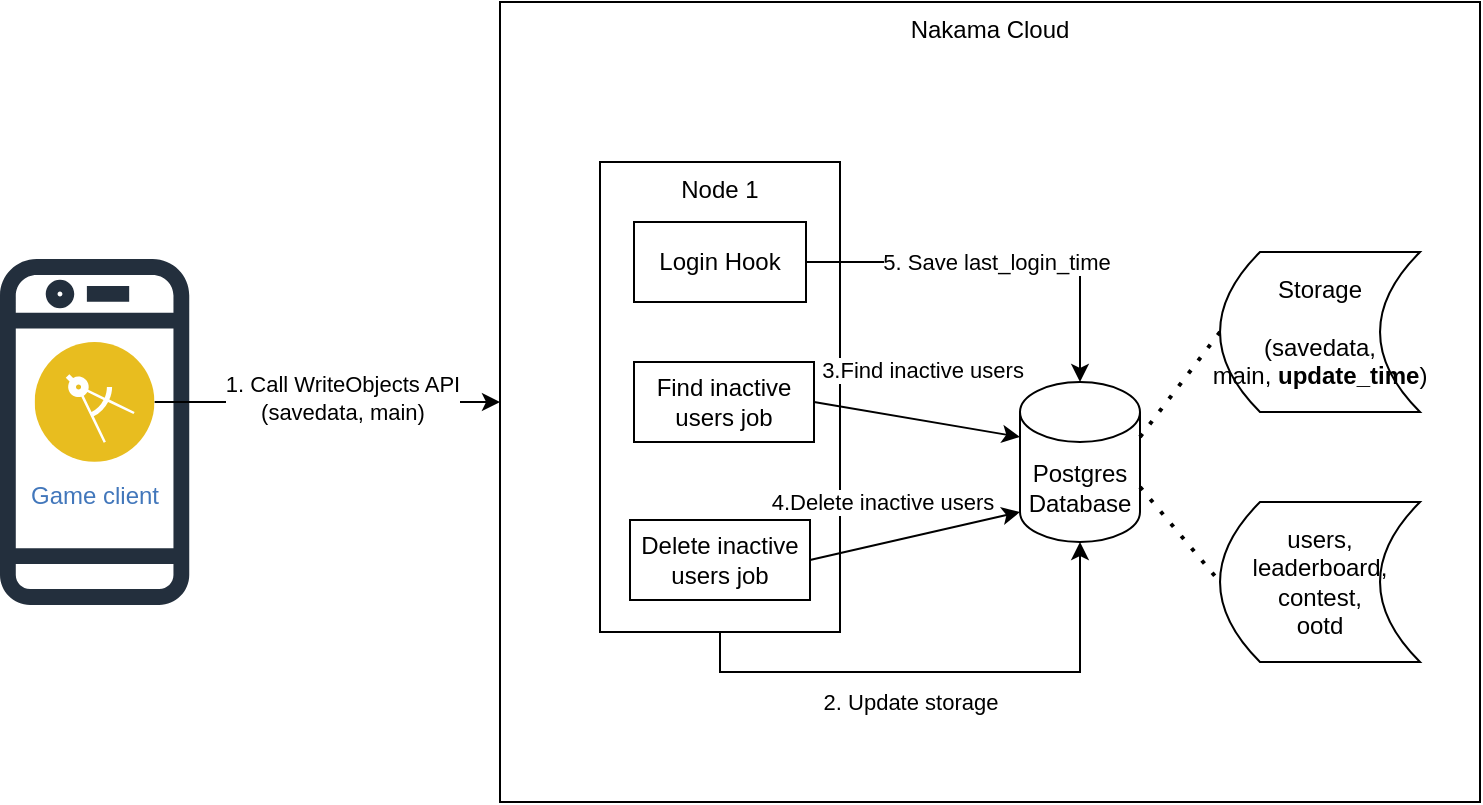 <mxfile version="22.1.18" type="github">
  <diagram name="第 1 页" id="hhL_TZgKpQ0GGYLbjfJI">
    <mxGraphModel dx="1434" dy="734" grid="1" gridSize="10" guides="1" tooltips="1" connect="1" arrows="1" fold="1" page="1" pageScale="1" pageWidth="827" pageHeight="1169" math="0" shadow="0">
      <root>
        <mxCell id="0" />
        <mxCell id="1" parent="0" />
        <mxCell id="HGWIUg0tq1d76n8q_Acc-24" value="" style="sketch=0;outlineConnect=0;fontColor=#232F3E;gradientColor=none;fillColor=#232F3D;strokeColor=none;dashed=0;verticalLabelPosition=bottom;verticalAlign=top;align=center;html=1;fontSize=12;fontStyle=0;aspect=fixed;pointerEvents=1;shape=mxgraph.aws4.mobile_client;" parent="1" vertex="1">
          <mxGeometry x="20" y="155" width="94.62" height="180" as="geometry" />
        </mxCell>
        <mxCell id="HGWIUg0tq1d76n8q_Acc-1" value="Nakama Cloud" style="rounded=0;whiteSpace=wrap;html=1;verticalAlign=top;" parent="1" vertex="1">
          <mxGeometry x="270" y="30" width="490" height="400" as="geometry" />
        </mxCell>
        <mxCell id="HGWIUg0tq1d76n8q_Acc-11" style="edgeStyle=orthogonalEdgeStyle;rounded=0;orthogonalLoop=1;jettySize=auto;html=1;exitX=1;exitY=0.5;exitDx=0;exitDy=0;entryX=0;entryY=0.5;entryDx=0;entryDy=0;" parent="1" source="HGWIUg0tq1d76n8q_Acc-4" target="HGWIUg0tq1d76n8q_Acc-1" edge="1">
          <mxGeometry relative="1" as="geometry" />
        </mxCell>
        <mxCell id="HGWIUg0tq1d76n8q_Acc-12" value="1. Call WriteObjects API&lt;br&gt;(savedata, main)" style="edgeLabel;html=1;align=center;verticalAlign=middle;resizable=0;points=[];" parent="HGWIUg0tq1d76n8q_Acc-11" vertex="1" connectable="0">
          <mxGeometry x="-0.025" y="3" relative="1" as="geometry">
            <mxPoint x="9" y="1" as="offset" />
          </mxGeometry>
        </mxCell>
        <mxCell id="HGWIUg0tq1d76n8q_Acc-4" value="Game client" style="image;aspect=fixed;perimeter=ellipsePerimeter;html=1;align=center;shadow=0;dashed=0;fontColor=#4277BB;labelBackgroundColor=default;fontSize=12;spacingTop=3;image=img/lib/ibm/applications/mobile_app.svg;" parent="1" vertex="1">
          <mxGeometry x="37.31" y="200" width="60" height="60" as="geometry" />
        </mxCell>
        <mxCell id="HGWIUg0tq1d76n8q_Acc-15" value="Postgres Database" style="shape=cylinder3;whiteSpace=wrap;html=1;boundedLbl=1;backgroundOutline=1;size=15;" parent="1" vertex="1">
          <mxGeometry x="530" y="220" width="60" height="80" as="geometry" />
        </mxCell>
        <mxCell id="HGWIUg0tq1d76n8q_Acc-18" value="" style="endArrow=none;dashed=1;html=1;dashPattern=1 3;strokeWidth=2;rounded=0;entryX=0;entryY=0.5;entryDx=0;entryDy=0;exitX=1;exitY=0;exitDx=0;exitDy=27.5;exitPerimeter=0;" parent="1" source="HGWIUg0tq1d76n8q_Acc-15" target="HGWIUg0tq1d76n8q_Acc-34" edge="1">
          <mxGeometry width="50" height="50" relative="1" as="geometry">
            <mxPoint x="288.31" y="360" as="sourcePoint" />
            <mxPoint x="600" y="225" as="targetPoint" />
          </mxGeometry>
        </mxCell>
        <mxCell id="HGWIUg0tq1d76n8q_Acc-27" value="Node 1" style="rounded=0;whiteSpace=wrap;html=1;verticalAlign=top;" parent="1" vertex="1">
          <mxGeometry x="320" y="110" width="120" height="235" as="geometry" />
        </mxCell>
        <mxCell id="HGWIUg0tq1d76n8q_Acc-21" style="edgeStyle=orthogonalEdgeStyle;rounded=0;orthogonalLoop=1;jettySize=auto;html=1;entryX=0.5;entryY=1;entryDx=0;entryDy=0;entryPerimeter=0;exitX=0.5;exitY=1;exitDx=0;exitDy=0;" parent="1" source="HGWIUg0tq1d76n8q_Acc-27" target="HGWIUg0tq1d76n8q_Acc-15" edge="1">
          <mxGeometry relative="1" as="geometry">
            <mxPoint x="440" y="350" as="sourcePoint" />
            <Array as="points" />
          </mxGeometry>
        </mxCell>
        <mxCell id="HGWIUg0tq1d76n8q_Acc-22" value="2. Update storage" style="edgeLabel;html=1;align=center;verticalAlign=middle;resizable=0;points=[];" parent="HGWIUg0tq1d76n8q_Acc-21" vertex="1" connectable="0">
          <mxGeometry y="3" relative="1" as="geometry">
            <mxPoint x="-18" y="18" as="offset" />
          </mxGeometry>
        </mxCell>
        <mxCell id="HGWIUg0tq1d76n8q_Acc-34" value="Storage&lt;br style=&quot;border-color: var(--border-color);&quot;&gt;&lt;br style=&quot;border-color: var(--border-color);&quot;&gt;(savedata, main,&amp;nbsp;&lt;b style=&quot;border-color: var(--border-color);&quot;&gt;update_time&lt;/b&gt;)" style="shape=dataStorage;whiteSpace=wrap;html=1;fixedSize=1;" parent="1" vertex="1">
          <mxGeometry x="630" y="155" width="100" height="80" as="geometry" />
        </mxCell>
        <mxCell id="HGWIUg0tq1d76n8q_Acc-35" value="users, leaderboard,&lt;br&gt;contest,&lt;br&gt;ootd&lt;br&gt;" style="shape=dataStorage;whiteSpace=wrap;html=1;fixedSize=1;" parent="1" vertex="1">
          <mxGeometry x="630" y="280" width="100" height="80" as="geometry" />
        </mxCell>
        <mxCell id="QBnk1ufEuOahwjNCqXOs-1" value="" style="endArrow=none;dashed=1;html=1;dashPattern=1 3;strokeWidth=2;rounded=0;entryX=0;entryY=0.5;entryDx=0;entryDy=0;exitX=1;exitY=0;exitDx=0;exitDy=52.5;exitPerimeter=0;" parent="1" source="HGWIUg0tq1d76n8q_Acc-15" target="HGWIUg0tq1d76n8q_Acc-35" edge="1">
          <mxGeometry width="50" height="50" relative="1" as="geometry">
            <mxPoint x="570" y="235" as="sourcePoint" />
            <mxPoint x="640" y="155" as="targetPoint" />
          </mxGeometry>
        </mxCell>
        <mxCell id="uckFuHtQ9TXDzUDy4J8K-2" value="Delete inactive users job" style="rounded=0;whiteSpace=wrap;html=1;" vertex="1" parent="1">
          <mxGeometry x="335" y="289" width="90" height="40" as="geometry" />
        </mxCell>
        <mxCell id="uckFuHtQ9TXDzUDy4J8K-3" value="Find inactive users job" style="rounded=0;whiteSpace=wrap;html=1;" vertex="1" parent="1">
          <mxGeometry x="337" y="210" width="90" height="40" as="geometry" />
        </mxCell>
        <mxCell id="HGWIUg0tq1d76n8q_Acc-31" style="rounded=0;orthogonalLoop=1;jettySize=auto;html=1;entryX=0;entryY=0;entryDx=0;entryDy=27.5;entryPerimeter=0;exitX=1;exitY=0.5;exitDx=0;exitDy=0;" parent="1" source="uckFuHtQ9TXDzUDy4J8K-3" target="HGWIUg0tq1d76n8q_Acc-15" edge="1">
          <mxGeometry relative="1" as="geometry">
            <mxPoint x="414" y="170" as="sourcePoint" />
            <mxPoint x="544" y="185" as="targetPoint" />
          </mxGeometry>
        </mxCell>
        <mxCell id="HGWIUg0tq1d76n8q_Acc-32" value="3.Find inactive users" style="edgeLabel;html=1;align=center;verticalAlign=middle;resizable=0;points=[];" parent="HGWIUg0tq1d76n8q_Acc-31" vertex="1" connectable="0">
          <mxGeometry x="0.062" y="-4" relative="1" as="geometry">
            <mxPoint y="-29" as="offset" />
          </mxGeometry>
        </mxCell>
        <mxCell id="uckFuHtQ9TXDzUDy4J8K-4" style="rounded=0;orthogonalLoop=1;jettySize=auto;html=1;entryX=0;entryY=1;entryDx=0;entryDy=-15;entryPerimeter=0;exitX=1;exitY=0.5;exitDx=0;exitDy=0;" edge="1" parent="1" source="uckFuHtQ9TXDzUDy4J8K-2" target="HGWIUg0tq1d76n8q_Acc-15">
          <mxGeometry relative="1" as="geometry">
            <mxPoint x="435" y="230" as="sourcePoint" />
            <mxPoint x="540" y="258" as="targetPoint" />
          </mxGeometry>
        </mxCell>
        <mxCell id="uckFuHtQ9TXDzUDy4J8K-5" value="4.Delete inactive users" style="edgeLabel;html=1;align=center;verticalAlign=middle;resizable=0;points=[];" vertex="1" connectable="0" parent="uckFuHtQ9TXDzUDy4J8K-4">
          <mxGeometry x="0.062" y="-4" relative="1" as="geometry">
            <mxPoint x="-21" y="-20" as="offset" />
          </mxGeometry>
        </mxCell>
        <mxCell id="uckFuHtQ9TXDzUDy4J8K-6" value="Login Hook" style="rounded=0;whiteSpace=wrap;html=1;" vertex="1" parent="1">
          <mxGeometry x="337" y="140" width="86" height="40" as="geometry" />
        </mxCell>
        <mxCell id="uckFuHtQ9TXDzUDy4J8K-7" style="edgeStyle=orthogonalEdgeStyle;rounded=0;orthogonalLoop=1;jettySize=auto;html=1;exitX=1;exitY=0.5;exitDx=0;exitDy=0;entryX=0.5;entryY=0;entryDx=0;entryDy=0;entryPerimeter=0;" edge="1" parent="1" source="uckFuHtQ9TXDzUDy4J8K-6" target="HGWIUg0tq1d76n8q_Acc-15">
          <mxGeometry relative="1" as="geometry" />
        </mxCell>
        <mxCell id="uckFuHtQ9TXDzUDy4J8K-8" value="5. Save last_login_time" style="edgeLabel;html=1;align=center;verticalAlign=middle;resizable=0;points=[];" vertex="1" connectable="0" parent="uckFuHtQ9TXDzUDy4J8K-7">
          <mxGeometry x="-0.033" relative="1" as="geometry">
            <mxPoint as="offset" />
          </mxGeometry>
        </mxCell>
      </root>
    </mxGraphModel>
  </diagram>
</mxfile>
